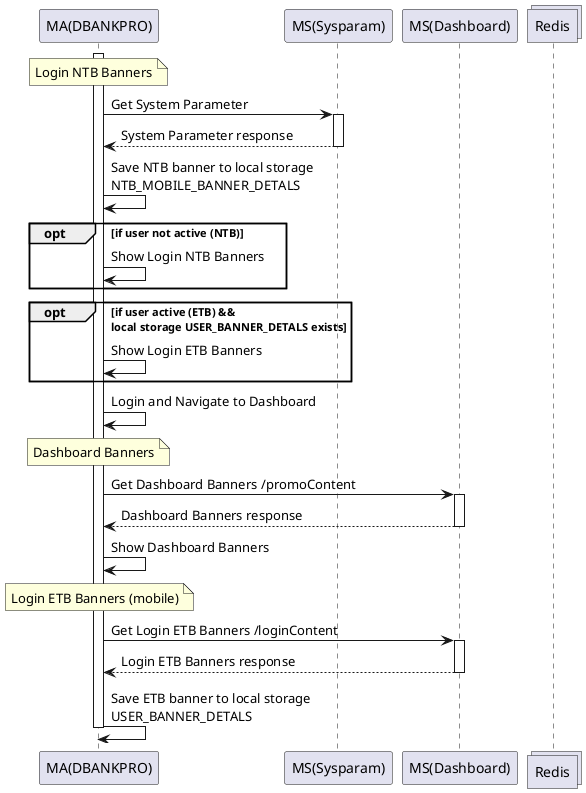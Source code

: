 @startuml boBannerExisting
participant "MA(DBANKPRO)" as ma
participant "MS(Sysparam)" as sp
participant "MS(Dashboard)" as ms
collections "Redis" as redis

activate ma
note over ma
Login NTB Banners
end note
ma -> sp: Get System Parameter
activate sp
return System Parameter response
deactivate sp
ma -> ma: Save NTB banner to local storage\nNTB_MOBILE_BANNER_DETALS

opt if user not active (NTB)
ma -> ma: Show Login NTB Banners
end
opt if user active (ETB) &&\nlocal storage USER_BANNER_DETALS exists
ma -> ma: Show Login ETB Banners
end

ma -> ma: Login and Navigate to Dashboard

note over ma
Dashboard Banners
end note
ma -> ms: Get Dashboard Banners /promoContent
activate ms
return Dashboard Banners response
ma -> ma: Show Dashboard Banners
deactivate ms

note over ma
Login ETB Banners (mobile)
end note
ma -> ms: Get Login ETB Banners /loginContent
activate ms
return Login ETB Banners response
deactivate ms
ma -> ma: Save ETB banner to local storage\nUSER_BANNER_DETALS
deactivate ma